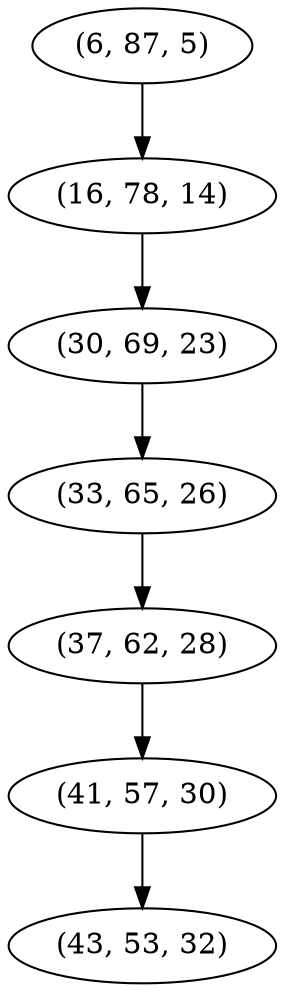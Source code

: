 digraph tree {
    "(6, 87, 5)";
    "(16, 78, 14)";
    "(30, 69, 23)";
    "(33, 65, 26)";
    "(37, 62, 28)";
    "(41, 57, 30)";
    "(43, 53, 32)";
    "(6, 87, 5)" -> "(16, 78, 14)";
    "(16, 78, 14)" -> "(30, 69, 23)";
    "(30, 69, 23)" -> "(33, 65, 26)";
    "(33, 65, 26)" -> "(37, 62, 28)";
    "(37, 62, 28)" -> "(41, 57, 30)";
    "(41, 57, 30)" -> "(43, 53, 32)";
}
